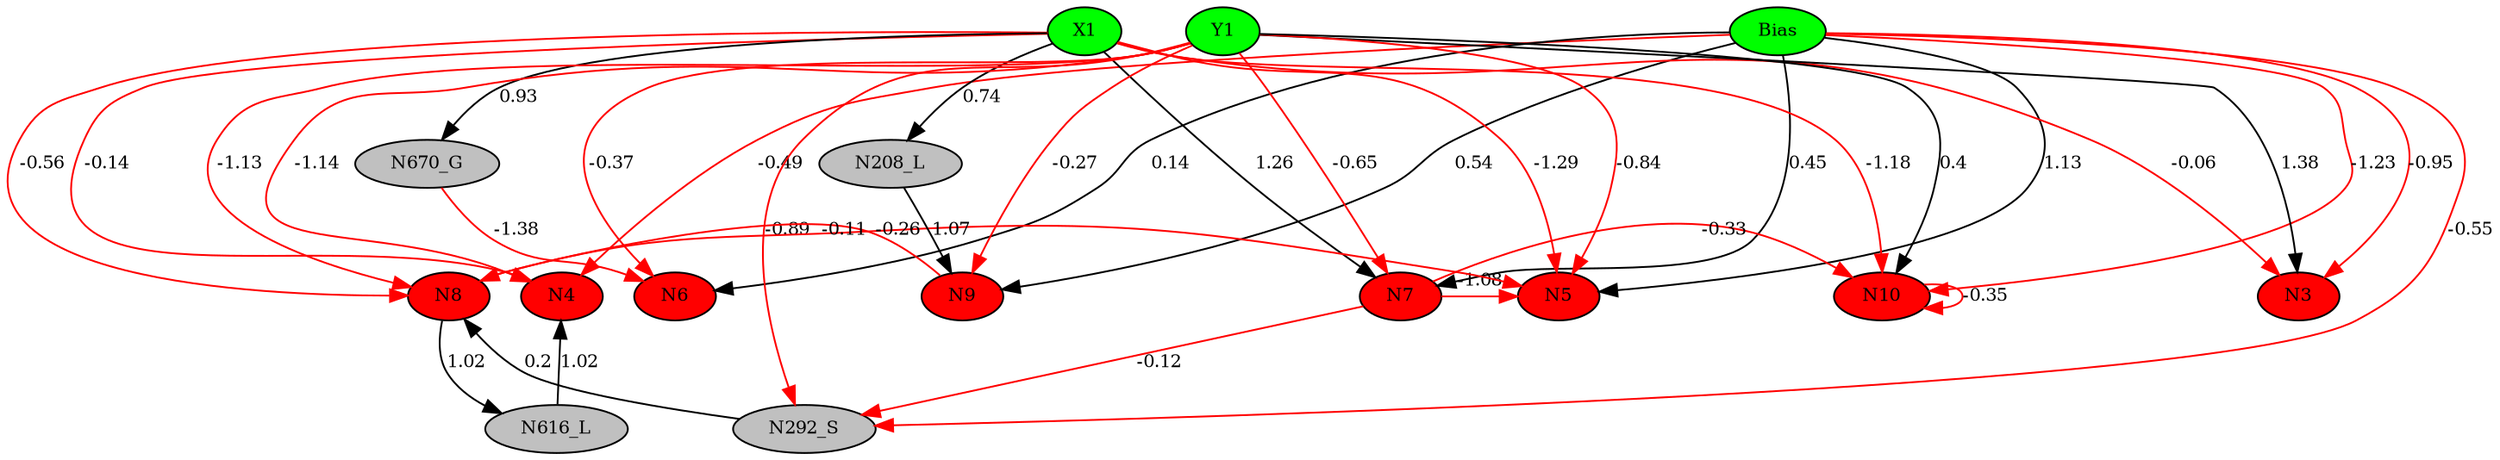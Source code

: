 digraph g { 
N0 [shape=ellipse, label=Bias,fontsize=10,height=0.1,width=0.1,style=filled,fillcolor=green]
N1[shape=ellipse label=X1,fontsize=10,height=0.1,width=0.1,style=filled,fillcolor=green]
N2[shape=ellipse label=Y1,fontsize=10,height=0.1,width=0.1,style=filled,fillcolor=green]
N3[shape=ellipse,fontsize = 10, height = 0.1, width = 0.1, style = filled, fillcolor = red]
N4[shape=ellipse,fontsize = 10, height = 0.1, width = 0.1, style = filled, fillcolor = red]
N5[shape=ellipse,fontsize = 10, height = 0.1, width = 0.1, style = filled, fillcolor = red]
N6[shape=ellipse,fontsize = 10, height = 0.1, width = 0.1, style = filled, fillcolor = red]
N7[shape=ellipse,fontsize = 10, height = 0.1, width = 0.1, style = filled, fillcolor = red]
N8[shape=ellipse,fontsize = 10, height = 0.1, width = 0.1, style = filled, fillcolor = red]
N9[shape=ellipse,fontsize = 10, height = 0.1, width = 0.1, style = filled, fillcolor = red]
N10[shape=ellipse,fontsize = 10, height = 0.1, width = 0.1, style = filled, fillcolor = red]
N208[shape=ellipse, label=N208_L,fontsize=10,height=0.1,width=0.1,style=filled,fillcolor=gray]
N292[shape=ellipse, label=N292_S,fontsize=10,height=0.1,width=0.1,style=filled,fillcolor=gray]
N616[shape=ellipse, label=N616_L,fontsize=10,height=0.1,width=0.1,style=filled,fillcolor=gray]
N670[shape=ellipse, label=N670_G,fontsize=10,height=0.1,width=0.1,style=filled,fillcolor=gray]
N0 -> N3 [color=red] [arrowType=inv][ label=-0.95,fontsize=10]
N1 -> N3 [color=red] [arrowType=inv][ label=-0.06,fontsize=10]
N2 -> N3 [color=black] [ label=1.38,fontsize=10]
N0 -> N4 [color=red] [arrowType=inv][ label=-0.49,fontsize=10]
N1 -> N4 [color=red] [arrowType=inv][ label=-0.14,fontsize=10]
N2 -> N4 [color=red] [arrowType=inv][ label=-1.14,fontsize=10]
N0 -> N5 [color=black] [ label=1.13,fontsize=10]
N1 -> N5 [color=red] [arrowType=inv][ label=-1.29,fontsize=10]
N2 -> N5 [color=red] [arrowType=inv][ label=-0.84,fontsize=10]
N0 -> N6 [color=black] [ label=0.14,fontsize=10]
N2 -> N6 [color=red] [arrowType=inv][ label=-0.37,fontsize=10]
N0 -> N7 [color=black] [ label=0.45,fontsize=10]
N1 -> N7 [color=black] [ label=1.26,fontsize=10]
N2 -> N7 [color=red] [arrowType=inv][ label=-0.65,fontsize=10]
N1 -> N8 [color=red] [arrowType=inv][ label=-0.56,fontsize=10]
N2 -> N8 [color=red] [arrowType=inv][ label=-1.13,fontsize=10]
N0 -> N9 [color=black] [ label=0.54,fontsize=10]
N2 -> N9 [color=red] [arrowType=inv][ label=-0.27,fontsize=10]
N0 -> N10 [color=red] [arrowType=inv][ label=-1.23,fontsize=10]
N1 -> N10 [color=red] [arrowType=inv][ label=-1.18,fontsize=10]
N2 -> N10 [color=black] [ label=0.4,fontsize=10]
N9 -> N8 [color=red] [arrowType=inv][ label=-0.11,fontsize=10]
N1 -> N208 [color=black] [ label=0.74,fontsize=10]
N208 -> N9 [color=black] [ label=1.07,fontsize=10]
N0 -> N292 [color=red] [arrowType=inv][ label=-0.55,fontsize=10]
N292 -> N8 [color=black] [ label=0.2,fontsize=10]
N7 -> N5 [color=red] [arrowType=inv][ label=-1.08,fontsize=10]
N10 -> N10 [color=red] [arrowType=inv][ label=-0.35,fontsize=10]
N7 -> N292 [color=red] [arrowType=inv][ label=-0.12,fontsize=10]
N2 -> N292 [color=red] [arrowType=inv][ label=-0.89,fontsize=10]
N8 -> N5 [color=red] [arrowType=inv][ label=-0.26,fontsize=10]
N8 -> N616 [color=black] [ label=1.02,fontsize=10]
N616 -> N4 [color=black] [ label=1.02,fontsize=10]
N1 -> N670 [color=black] [ label=0.93,fontsize=10]
N670 -> N6 [color=red] [arrowType=inv][ label=-1.38,fontsize=10]
N7 -> N10 [color=red] [arrowType=inv][ label=-0.33,fontsize=10]
 { rank=same; 
N3
N4
N5
N6
N7
N8
N9
N10
 } 
 { rank=same; 
N1 ->N2 ->N0 [style=invis]
 } 
}
